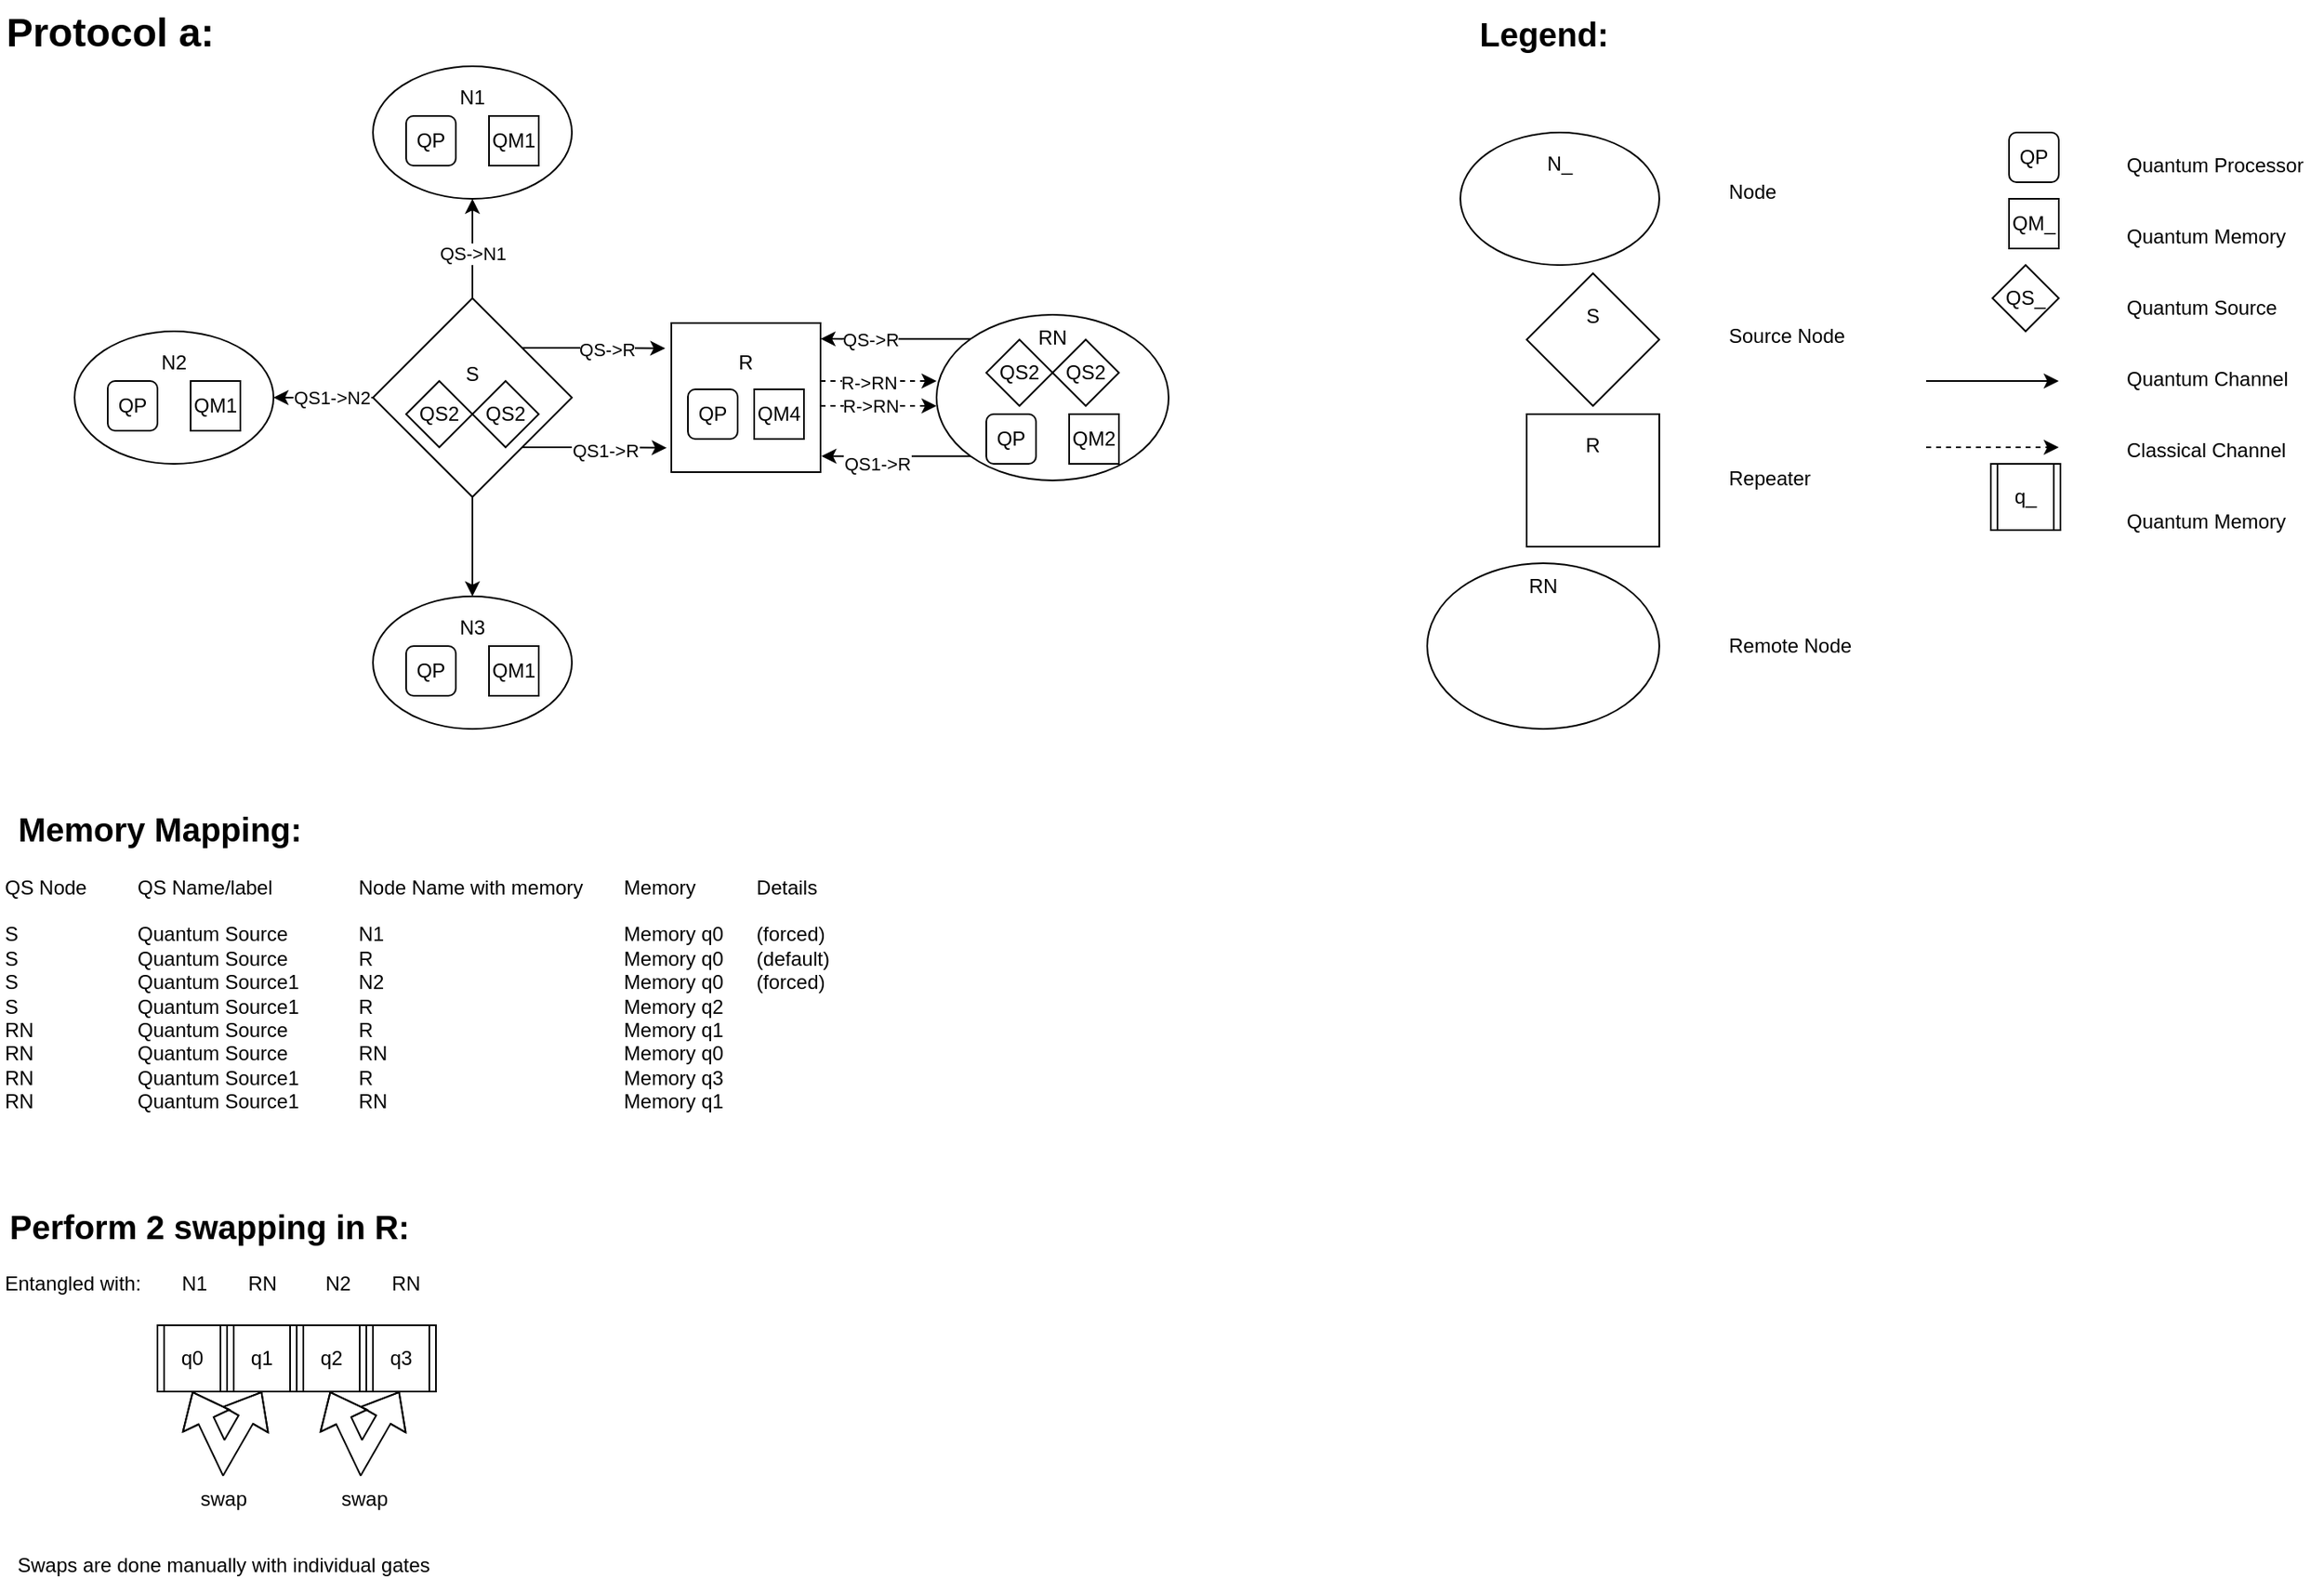 <mxfile version="24.6.4" type="device">
  <diagram name="Page-1" id="dVKG3GEPzbiWDeYoe4Eq">
    <mxGraphModel dx="954" dy="599" grid="1" gridSize="10" guides="1" tooltips="1" connect="1" arrows="1" fold="1" page="1" pageScale="1" pageWidth="827" pageHeight="1169" math="0" shadow="0">
      <root>
        <mxCell id="0" />
        <mxCell id="1" parent="0" />
        <mxCell id="TDSQbMUx6A5pPO5LPqoz-3" value="QP" style="rounded=1;whiteSpace=wrap;html=1;" parent="1" vertex="1">
          <mxGeometry x="1251" y="120" width="30" height="30" as="geometry" />
        </mxCell>
        <mxCell id="TDSQbMUx6A5pPO5LPqoz-5" value="QM_" style="whiteSpace=wrap;html=1;aspect=fixed;" parent="1" vertex="1">
          <mxGeometry x="1251" y="160" width="30" height="30" as="geometry" />
        </mxCell>
        <mxCell id="TDSQbMUx6A5pPO5LPqoz-36" style="edgeStyle=orthogonalEdgeStyle;rounded=0;orthogonalLoop=1;jettySize=auto;html=1;exitX=0;exitY=0.5;exitDx=0;exitDy=0;entryX=1;entryY=0.5;entryDx=0;entryDy=0;" parent="1" source="TDSQbMUx6A5pPO5LPqoz-15" target="TDSQbMUx6A5pPO5LPqoz-30" edge="1">
          <mxGeometry relative="1" as="geometry" />
        </mxCell>
        <mxCell id="TDSQbMUx6A5pPO5LPqoz-72" value="QS1-&amp;gt;N2" style="edgeLabel;html=1;align=center;verticalAlign=middle;resizable=0;points=[];" parent="TDSQbMUx6A5pPO5LPqoz-36" vertex="1" connectable="0">
          <mxGeometry x="-0.167" relative="1" as="geometry">
            <mxPoint as="offset" />
          </mxGeometry>
        </mxCell>
        <mxCell id="TDSQbMUx6A5pPO5LPqoz-37" style="edgeStyle=orthogonalEdgeStyle;rounded=0;orthogonalLoop=1;jettySize=auto;html=1;exitX=0.5;exitY=1;exitDx=0;exitDy=0;entryX=0.5;entryY=0;entryDx=0;entryDy=0;" parent="1" source="TDSQbMUx6A5pPO5LPqoz-15" target="TDSQbMUx6A5pPO5LPqoz-33" edge="1">
          <mxGeometry relative="1" as="geometry" />
        </mxCell>
        <mxCell id="TDSQbMUx6A5pPO5LPqoz-38" style="edgeStyle=orthogonalEdgeStyle;rounded=0;orthogonalLoop=1;jettySize=auto;html=1;exitX=0.5;exitY=0;exitDx=0;exitDy=0;entryX=0.5;entryY=1;entryDx=0;entryDy=0;" parent="1" source="TDSQbMUx6A5pPO5LPqoz-15" target="TDSQbMUx6A5pPO5LPqoz-27" edge="1">
          <mxGeometry relative="1" as="geometry" />
        </mxCell>
        <mxCell id="TDSQbMUx6A5pPO5LPqoz-71" value="QS-&amp;gt;N1" style="edgeLabel;html=1;align=center;verticalAlign=middle;resizable=0;points=[];" parent="TDSQbMUx6A5pPO5LPqoz-38" vertex="1" connectable="0">
          <mxGeometry x="-0.092" relative="1" as="geometry">
            <mxPoint as="offset" />
          </mxGeometry>
        </mxCell>
        <mxCell id="TDSQbMUx6A5pPO5LPqoz-15" value="S&lt;div&gt;&lt;br&gt;&lt;/div&gt;&lt;div&gt;&lt;br&gt;&lt;/div&gt;" style="rhombus;whiteSpace=wrap;html=1;" parent="1" vertex="1">
          <mxGeometry x="264" y="220" width="120" height="120" as="geometry" />
        </mxCell>
        <mxCell id="TDSQbMUx6A5pPO5LPqoz-18" value="S&lt;div&gt;&lt;br&gt;&lt;/div&gt;&lt;div&gt;&lt;br&gt;&lt;/div&gt;" style="rhombus;whiteSpace=wrap;html=1;" parent="1" vertex="1">
          <mxGeometry x="960" y="205" width="80" height="80" as="geometry" />
        </mxCell>
        <mxCell id="TDSQbMUx6A5pPO5LPqoz-19" value="QS_" style="rhombus;whiteSpace=wrap;html=1;" parent="1" vertex="1">
          <mxGeometry x="1241" y="200" width="40" height="40" as="geometry" />
        </mxCell>
        <mxCell id="TDSQbMUx6A5pPO5LPqoz-20" value="QS2" style="rhombus;whiteSpace=wrap;html=1;" parent="1" vertex="1">
          <mxGeometry x="284" y="270" width="40" height="40" as="geometry" />
        </mxCell>
        <mxCell id="TDSQbMUx6A5pPO5LPqoz-21" value="QS2" style="rhombus;whiteSpace=wrap;html=1;" parent="1" vertex="1">
          <mxGeometry x="324" y="270" width="40" height="40" as="geometry" />
        </mxCell>
        <mxCell id="TDSQbMUx6A5pPO5LPqoz-25" value="Protocol a:" style="text;strokeColor=none;fillColor=none;html=1;fontSize=24;fontStyle=1;verticalAlign=middle;align=center;" parent="1" vertex="1">
          <mxGeometry x="40" y="40" width="130" height="40" as="geometry" />
        </mxCell>
        <mxCell id="TDSQbMUx6A5pPO5LPqoz-26" value="" style="endArrow=classic;html=1;rounded=0;" parent="1" edge="1">
          <mxGeometry width="50" height="50" relative="1" as="geometry">
            <mxPoint x="1201" y="270" as="sourcePoint" />
            <mxPoint x="1281" y="270" as="targetPoint" />
          </mxGeometry>
        </mxCell>
        <mxCell id="TDSQbMUx6A5pPO5LPqoz-27" value="N1&lt;div&gt;&lt;br&gt;&lt;/div&gt;&lt;div&gt;&lt;br&gt;&lt;/div&gt;&lt;div&gt;&lt;br&gt;&lt;/div&gt;" style="ellipse;whiteSpace=wrap;html=1;" parent="1" vertex="1">
          <mxGeometry x="264" y="80" width="120" height="80" as="geometry" />
        </mxCell>
        <mxCell id="TDSQbMUx6A5pPO5LPqoz-28" value="QP" style="rounded=1;whiteSpace=wrap;html=1;" parent="1" vertex="1">
          <mxGeometry x="284" y="110" width="30" height="30" as="geometry" />
        </mxCell>
        <mxCell id="TDSQbMUx6A5pPO5LPqoz-29" value="QM1" style="whiteSpace=wrap;html=1;aspect=fixed;" parent="1" vertex="1">
          <mxGeometry x="334" y="110" width="30" height="30" as="geometry" />
        </mxCell>
        <mxCell id="TDSQbMUx6A5pPO5LPqoz-30" value="N2&lt;div&gt;&lt;br&gt;&lt;/div&gt;&lt;div&gt;&lt;br&gt;&lt;/div&gt;&lt;div&gt;&lt;br&gt;&lt;/div&gt;" style="ellipse;whiteSpace=wrap;html=1;" parent="1" vertex="1">
          <mxGeometry x="84" y="240" width="120" height="80" as="geometry" />
        </mxCell>
        <mxCell id="TDSQbMUx6A5pPO5LPqoz-31" value="QP" style="rounded=1;whiteSpace=wrap;html=1;" parent="1" vertex="1">
          <mxGeometry x="104" y="270" width="30" height="30" as="geometry" />
        </mxCell>
        <mxCell id="TDSQbMUx6A5pPO5LPqoz-32" value="QM1" style="whiteSpace=wrap;html=1;aspect=fixed;" parent="1" vertex="1">
          <mxGeometry x="154" y="270" width="30" height="30" as="geometry" />
        </mxCell>
        <mxCell id="TDSQbMUx6A5pPO5LPqoz-33" value="N3&lt;div&gt;&lt;br&gt;&lt;/div&gt;&lt;div&gt;&lt;br&gt;&lt;/div&gt;&lt;div&gt;&lt;br&gt;&lt;/div&gt;" style="ellipse;whiteSpace=wrap;html=1;" parent="1" vertex="1">
          <mxGeometry x="264" y="400" width="120" height="80" as="geometry" />
        </mxCell>
        <mxCell id="TDSQbMUx6A5pPO5LPqoz-34" value="QP" style="rounded=1;whiteSpace=wrap;html=1;" parent="1" vertex="1">
          <mxGeometry x="284" y="430" width="30" height="30" as="geometry" />
        </mxCell>
        <mxCell id="TDSQbMUx6A5pPO5LPqoz-35" value="QM1" style="whiteSpace=wrap;html=1;aspect=fixed;" parent="1" vertex="1">
          <mxGeometry x="334" y="430" width="30" height="30" as="geometry" />
        </mxCell>
        <mxCell id="TDSQbMUx6A5pPO5LPqoz-39" value="N_&lt;div&gt;&lt;br&gt;&lt;/div&gt;&lt;div&gt;&lt;br&gt;&lt;/div&gt;&lt;div&gt;&lt;br&gt;&lt;/div&gt;" style="ellipse;whiteSpace=wrap;html=1;" parent="1" vertex="1">
          <mxGeometry x="920" y="120" width="120" height="80" as="geometry" />
        </mxCell>
        <mxCell id="TDSQbMUx6A5pPO5LPqoz-40" value="R&lt;div&gt;&lt;br&gt;&lt;/div&gt;&lt;div&gt;&lt;br&gt;&lt;/div&gt;&lt;div&gt;&lt;br&gt;&lt;/div&gt;" style="whiteSpace=wrap;html=1;aspect=fixed;" parent="1" vertex="1">
          <mxGeometry x="444" y="235" width="90" height="90" as="geometry" />
        </mxCell>
        <mxCell id="TDSQbMUx6A5pPO5LPqoz-42" value="R&lt;div&gt;&lt;br&gt;&lt;/div&gt;&lt;div&gt;&lt;br&gt;&lt;/div&gt;&lt;div&gt;&lt;br&gt;&lt;/div&gt;" style="whiteSpace=wrap;html=1;aspect=fixed;" parent="1" vertex="1">
          <mxGeometry x="960" y="290" width="80" height="80" as="geometry" />
        </mxCell>
        <mxCell id="TDSQbMUx6A5pPO5LPqoz-43" value="QP" style="rounded=1;whiteSpace=wrap;html=1;" parent="1" vertex="1">
          <mxGeometry x="454" y="275" width="30" height="30" as="geometry" />
        </mxCell>
        <mxCell id="TDSQbMUx6A5pPO5LPqoz-44" value="QM4" style="whiteSpace=wrap;html=1;aspect=fixed;" parent="1" vertex="1">
          <mxGeometry x="494" y="275" width="30" height="30" as="geometry" />
        </mxCell>
        <mxCell id="TDSQbMUx6A5pPO5LPqoz-45" style="edgeStyle=orthogonalEdgeStyle;rounded=0;orthogonalLoop=1;jettySize=auto;html=1;exitX=0.5;exitY=1;exitDx=0;exitDy=0;" parent="1" source="TDSQbMUx6A5pPO5LPqoz-44" target="TDSQbMUx6A5pPO5LPqoz-44" edge="1">
          <mxGeometry relative="1" as="geometry" />
        </mxCell>
        <mxCell id="TDSQbMUx6A5pPO5LPqoz-46" style="edgeStyle=orthogonalEdgeStyle;rounded=0;orthogonalLoop=1;jettySize=auto;html=1;exitX=1;exitY=0;exitDx=0;exitDy=0;entryX=-0.041;entryY=0.17;entryDx=0;entryDy=0;entryPerimeter=0;" parent="1" source="TDSQbMUx6A5pPO5LPqoz-15" target="TDSQbMUx6A5pPO5LPqoz-40" edge="1">
          <mxGeometry relative="1" as="geometry" />
        </mxCell>
        <mxCell id="TDSQbMUx6A5pPO5LPqoz-73" value="QS-&amp;gt;R" style="edgeLabel;html=1;align=center;verticalAlign=middle;resizable=0;points=[];" parent="TDSQbMUx6A5pPO5LPqoz-46" vertex="1" connectable="0">
          <mxGeometry x="-0.072" y="-1" relative="1" as="geometry">
            <mxPoint x="11" as="offset" />
          </mxGeometry>
        </mxCell>
        <mxCell id="TDSQbMUx6A5pPO5LPqoz-48" style="edgeStyle=orthogonalEdgeStyle;rounded=0;orthogonalLoop=1;jettySize=auto;html=1;exitX=1;exitY=1;exitDx=0;exitDy=0;entryX=-0.031;entryY=0.837;entryDx=0;entryDy=0;entryPerimeter=0;" parent="1" source="TDSQbMUx6A5pPO5LPqoz-15" target="TDSQbMUx6A5pPO5LPqoz-40" edge="1">
          <mxGeometry relative="1" as="geometry" />
        </mxCell>
        <mxCell id="TDSQbMUx6A5pPO5LPqoz-75" value="QS1-&amp;gt;R" style="edgeLabel;html=1;align=center;verticalAlign=middle;resizable=0;points=[];" parent="TDSQbMUx6A5pPO5LPqoz-48" vertex="1" connectable="0">
          <mxGeometry x="-0.113" y="-1" relative="1" as="geometry">
            <mxPoint x="11" y="1" as="offset" />
          </mxGeometry>
        </mxCell>
        <mxCell id="TDSQbMUx6A5pPO5LPqoz-49" value="&lt;div&gt;RN&lt;/div&gt;&lt;div&gt;&lt;br&gt;&lt;/div&gt;&lt;div&gt;&lt;br&gt;&lt;/div&gt;&lt;div&gt;&lt;br&gt;&lt;/div&gt;&lt;div&gt;&lt;br&gt;&lt;/div&gt;&lt;div&gt;&lt;br&gt;&lt;/div&gt;" style="ellipse;whiteSpace=wrap;html=1;" parent="1" vertex="1">
          <mxGeometry x="604" y="230" width="140" height="100" as="geometry" />
        </mxCell>
        <mxCell id="TDSQbMUx6A5pPO5LPqoz-50" value="QP" style="rounded=1;whiteSpace=wrap;html=1;" parent="1" vertex="1">
          <mxGeometry x="634" y="290" width="30" height="30" as="geometry" />
        </mxCell>
        <mxCell id="TDSQbMUx6A5pPO5LPqoz-51" value="QM2" style="whiteSpace=wrap;html=1;aspect=fixed;" parent="1" vertex="1">
          <mxGeometry x="684" y="290" width="30" height="30" as="geometry" />
        </mxCell>
        <mxCell id="TDSQbMUx6A5pPO5LPqoz-57" value="QS2" style="rhombus;whiteSpace=wrap;html=1;" parent="1" vertex="1">
          <mxGeometry x="634" y="245" width="40" height="40" as="geometry" />
        </mxCell>
        <mxCell id="TDSQbMUx6A5pPO5LPqoz-58" value="QS2" style="rhombus;whiteSpace=wrap;html=1;" parent="1" vertex="1">
          <mxGeometry x="674" y="245" width="40" height="40" as="geometry" />
        </mxCell>
        <mxCell id="TDSQbMUx6A5pPO5LPqoz-59" style="edgeStyle=orthogonalEdgeStyle;rounded=0;orthogonalLoop=1;jettySize=auto;html=1;exitX=0;exitY=0;exitDx=0;exitDy=0;entryX=1;entryY=0.106;entryDx=0;entryDy=0;entryPerimeter=0;" parent="1" source="TDSQbMUx6A5pPO5LPqoz-49" target="TDSQbMUx6A5pPO5LPqoz-40" edge="1">
          <mxGeometry relative="1" as="geometry" />
        </mxCell>
        <mxCell id="TDSQbMUx6A5pPO5LPqoz-76" value="QS-&amp;gt;R" style="edgeLabel;html=1;align=center;verticalAlign=middle;resizable=0;points=[];" parent="TDSQbMUx6A5pPO5LPqoz-59" vertex="1" connectable="0">
          <mxGeometry x="0.385" y="1" relative="1" as="geometry">
            <mxPoint x="2" y="-1" as="offset" />
          </mxGeometry>
        </mxCell>
        <mxCell id="TDSQbMUx6A5pPO5LPqoz-60" style="edgeStyle=orthogonalEdgeStyle;rounded=0;orthogonalLoop=1;jettySize=auto;html=1;exitX=0;exitY=1;exitDx=0;exitDy=0;entryX=1.006;entryY=0.893;entryDx=0;entryDy=0;entryPerimeter=0;" parent="1" source="TDSQbMUx6A5pPO5LPqoz-49" target="TDSQbMUx6A5pPO5LPqoz-40" edge="1">
          <mxGeometry relative="1" as="geometry" />
        </mxCell>
        <mxCell id="TDSQbMUx6A5pPO5LPqoz-77" value="QS1-&amp;gt;R" style="edgeLabel;html=1;align=center;verticalAlign=middle;resizable=0;points=[];" parent="TDSQbMUx6A5pPO5LPqoz-60" vertex="1" connectable="0">
          <mxGeometry x="0.567" y="3" relative="1" as="geometry">
            <mxPoint x="14" y="1" as="offset" />
          </mxGeometry>
        </mxCell>
        <mxCell id="TDSQbMUx6A5pPO5LPqoz-61" value="" style="endArrow=classic;html=1;rounded=0;dashed=1;" parent="1" edge="1">
          <mxGeometry width="50" height="50" relative="1" as="geometry">
            <mxPoint x="534" y="270" as="sourcePoint" />
            <mxPoint x="604" y="270" as="targetPoint" />
          </mxGeometry>
        </mxCell>
        <mxCell id="TDSQbMUx6A5pPO5LPqoz-80" value="R-&amp;gt;RN" style="edgeLabel;html=1;align=center;verticalAlign=middle;resizable=0;points=[];" parent="TDSQbMUx6A5pPO5LPqoz-61" vertex="1" connectable="0">
          <mxGeometry x="-0.168" y="-1" relative="1" as="geometry">
            <mxPoint as="offset" />
          </mxGeometry>
        </mxCell>
        <mxCell id="TDSQbMUx6A5pPO5LPqoz-62" value="" style="endArrow=classic;html=1;rounded=0;dashed=1;" parent="1" edge="1">
          <mxGeometry width="50" height="50" relative="1" as="geometry">
            <mxPoint x="534" y="285" as="sourcePoint" />
            <mxPoint x="604" y="285" as="targetPoint" />
          </mxGeometry>
        </mxCell>
        <mxCell id="TDSQbMUx6A5pPO5LPqoz-78" value="R-&amp;gt;RN" style="edgeLabel;html=1;align=center;verticalAlign=middle;resizable=0;points=[];" parent="TDSQbMUx6A5pPO5LPqoz-62" vertex="1" connectable="0">
          <mxGeometry x="-0.345" y="-2" relative="1" as="geometry">
            <mxPoint x="7" y="-2" as="offset" />
          </mxGeometry>
        </mxCell>
        <mxCell id="TDSQbMUx6A5pPO5LPqoz-63" value="&lt;div&gt;RN&lt;/div&gt;&lt;div&gt;&lt;br&gt;&lt;/div&gt;&lt;div&gt;&lt;br&gt;&lt;/div&gt;&lt;div&gt;&lt;br&gt;&lt;/div&gt;&lt;div&gt;&lt;br&gt;&lt;/div&gt;&lt;div&gt;&lt;br&gt;&lt;/div&gt;" style="ellipse;whiteSpace=wrap;html=1;" parent="1" vertex="1">
          <mxGeometry x="900" y="380" width="140" height="100" as="geometry" />
        </mxCell>
        <mxCell id="TDSQbMUx6A5pPO5LPqoz-64" value="" style="endArrow=classic;html=1;rounded=0;dashed=1;" parent="1" edge="1">
          <mxGeometry width="50" height="50" relative="1" as="geometry">
            <mxPoint x="1201" y="310" as="sourcePoint" />
            <mxPoint x="1281" y="310" as="targetPoint" />
          </mxGeometry>
        </mxCell>
        <mxCell id="TDSQbMUx6A5pPO5LPqoz-67" value="Node&lt;div&gt;&lt;br&gt;&lt;/div&gt;&lt;div&gt;&lt;br&gt;&lt;/div&gt;&lt;div&gt;&lt;br&gt;&lt;/div&gt;&lt;div&gt;&lt;br&gt;&lt;/div&gt;&lt;div&gt;&lt;br&gt;&lt;/div&gt;&lt;div&gt;Source Node&lt;/div&gt;&lt;div&gt;&lt;br&gt;&lt;/div&gt;&lt;div&gt;&lt;br&gt;&lt;/div&gt;&lt;div&gt;&lt;br&gt;&lt;/div&gt;&lt;div&gt;&lt;br&gt;&lt;/div&gt;&lt;div&gt;&lt;br&gt;&lt;/div&gt;&lt;div&gt;Repeater&lt;/div&gt;&lt;div&gt;&lt;br&gt;&lt;/div&gt;&lt;div&gt;&lt;br&gt;&lt;/div&gt;&lt;div&gt;&lt;br&gt;&lt;/div&gt;&lt;div&gt;&lt;br&gt;&lt;/div&gt;&lt;div&gt;&lt;br&gt;&lt;/div&gt;&lt;div&gt;&lt;br&gt;&lt;/div&gt;&lt;div&gt;Remote Node&lt;/div&gt;&lt;div&gt;&lt;br&gt;&lt;/div&gt;" style="text;html=1;align=left;verticalAlign=middle;whiteSpace=wrap;rounded=0;" parent="1" vertex="1">
          <mxGeometry x="1080" y="120" width="95" height="360" as="geometry" />
        </mxCell>
        <mxCell id="TDSQbMUx6A5pPO5LPqoz-69" value="&lt;div&gt;&lt;br&gt;&lt;/div&gt;&lt;div&gt;Quantum Processor&lt;/div&gt;&lt;div&gt;&lt;br&gt;&lt;/div&gt;&lt;div&gt;&lt;br&gt;&lt;/div&gt;&lt;div&gt;Quantum Memory&lt;/div&gt;&lt;div&gt;&lt;br&gt;&lt;/div&gt;&lt;div&gt;&lt;br&gt;&lt;/div&gt;Quantum Source&lt;div&gt;&lt;br&gt;&lt;/div&gt;&lt;div&gt;&lt;br&gt;&lt;/div&gt;&lt;div&gt;Quantum Channel&lt;/div&gt;&lt;div&gt;&lt;br&gt;&lt;/div&gt;&lt;div&gt;&lt;br&gt;&lt;/div&gt;&lt;div&gt;Classical Channel&lt;/div&gt;&lt;div&gt;&lt;br&gt;&lt;/div&gt;&lt;div&gt;&lt;br&gt;&lt;/div&gt;&lt;div&gt;Quantum Memory&lt;/div&gt;" style="text;html=1;align=left;verticalAlign=middle;whiteSpace=wrap;rounded=0;" parent="1" vertex="1">
          <mxGeometry x="1320" y="120" width="120" height="240" as="geometry" />
        </mxCell>
        <mxCell id="TDSQbMUx6A5pPO5LPqoz-70" value="Legend:" style="text;strokeColor=none;fillColor=none;html=1;fontSize=20;fontStyle=1;verticalAlign=middle;align=center;" parent="1" vertex="1">
          <mxGeometry x="920" y="40" width="100" height="40" as="geometry" />
        </mxCell>
        <mxCell id="6ZekbZQsyrOJWmKaFdWu-1" value="Memory Mapping:" style="text;strokeColor=none;fillColor=none;html=1;fontSize=20;fontStyle=1;verticalAlign=middle;align=center;" parent="1" vertex="1">
          <mxGeometry x="40" y="520" width="190" height="40" as="geometry" />
        </mxCell>
        <mxCell id="6ZekbZQsyrOJWmKaFdWu-2" value="Perform 2 swapping in R:" style="text;strokeColor=none;fillColor=none;html=1;fontSize=20;fontStyle=1;verticalAlign=middle;align=center;" parent="1" vertex="1">
          <mxGeometry x="40" y="760" width="250" height="40" as="geometry" />
        </mxCell>
        <mxCell id="6ZekbZQsyrOJWmKaFdWu-3" value="q_" style="shape=process;whiteSpace=wrap;html=1;backgroundOutline=1;" parent="1" vertex="1">
          <mxGeometry x="1240" y="320" width="42" height="40" as="geometry" />
        </mxCell>
        <mxCell id="6ZekbZQsyrOJWmKaFdWu-7" value="q0" style="shape=process;whiteSpace=wrap;html=1;backgroundOutline=1;" parent="1" vertex="1">
          <mxGeometry x="134" y="840" width="42" height="40" as="geometry" />
        </mxCell>
        <mxCell id="6ZekbZQsyrOJWmKaFdWu-8" value="q1" style="shape=process;whiteSpace=wrap;html=1;backgroundOutline=1;" parent="1" vertex="1">
          <mxGeometry x="176" y="840" width="42" height="40" as="geometry" />
        </mxCell>
        <mxCell id="6ZekbZQsyrOJWmKaFdWu-9" value="q2" style="shape=process;whiteSpace=wrap;html=1;backgroundOutline=1;" parent="1" vertex="1">
          <mxGeometry x="218" y="840" width="42" height="40" as="geometry" />
        </mxCell>
        <mxCell id="6ZekbZQsyrOJWmKaFdWu-10" value="q3" style="shape=process;whiteSpace=wrap;html=1;backgroundOutline=1;" parent="1" vertex="1">
          <mxGeometry x="260" y="840" width="42" height="40" as="geometry" />
        </mxCell>
        <mxCell id="6ZekbZQsyrOJWmKaFdWu-11" value="" style="shape=flexArrow;endArrow=classic;startArrow=classic;html=1;rounded=0;entryX=0.5;entryY=1;entryDx=0;entryDy=0;exitX=0.5;exitY=1;exitDx=0;exitDy=0;" parent="1" source="6ZekbZQsyrOJWmKaFdWu-7" target="6ZekbZQsyrOJWmKaFdWu-8" edge="1">
          <mxGeometry width="100" height="100" relative="1" as="geometry">
            <mxPoint x="118" y="1000" as="sourcePoint" />
            <mxPoint x="218" y="900" as="targetPoint" />
            <Array as="points">
              <mxPoint x="174" y="920" />
            </Array>
          </mxGeometry>
        </mxCell>
        <mxCell id="6ZekbZQsyrOJWmKaFdWu-12" value="" style="shape=flexArrow;endArrow=classic;startArrow=classic;html=1;rounded=0;entryX=0.5;entryY=1;entryDx=0;entryDy=0;exitX=0.5;exitY=1;exitDx=0;exitDy=0;" parent="1" edge="1">
          <mxGeometry width="100" height="100" relative="1" as="geometry">
            <mxPoint x="238" y="880" as="sourcePoint" />
            <mxPoint x="280" y="880" as="targetPoint" />
            <Array as="points">
              <mxPoint x="257" y="920" />
            </Array>
          </mxGeometry>
        </mxCell>
        <mxCell id="6ZekbZQsyrOJWmKaFdWu-13" value="swap" style="text;html=1;align=center;verticalAlign=middle;whiteSpace=wrap;rounded=0;" parent="1" vertex="1">
          <mxGeometry x="144" y="930" width="60" height="30" as="geometry" />
        </mxCell>
        <mxCell id="6ZekbZQsyrOJWmKaFdWu-14" value="swap" style="text;html=1;align=center;verticalAlign=middle;whiteSpace=wrap;rounded=0;" parent="1" vertex="1">
          <mxGeometry x="229" y="930" width="60" height="30" as="geometry" />
        </mxCell>
        <mxCell id="6ZekbZQsyrOJWmKaFdWu-15" value="Swaps are done manually with individual gates" style="text;html=1;align=center;verticalAlign=middle;whiteSpace=wrap;rounded=0;" parent="1" vertex="1">
          <mxGeometry x="39" y="970" width="270" height="30" as="geometry" />
        </mxCell>
        <mxCell id="6ZekbZQsyrOJWmKaFdWu-17" value="&lt;div&gt;QS Node&lt;span style=&quot;white-space: pre;&quot;&gt;&#x9;&#x9;QS Name/label&#x9;&#x9;Node Name with memory&#x9;Memory&#x9;&#x9;Details&lt;/span&gt;&lt;br&gt;&lt;/div&gt;&lt;div&gt;&lt;span style=&quot;white-space: pre;&quot;&gt;&lt;br&gt;&lt;/span&gt;&lt;/div&gt;S&lt;span style=&quot;white-space: pre;&quot;&gt;&#x9;&lt;/span&gt;&lt;span style=&quot;white-space: pre;&quot;&gt;&#x9;&lt;/span&gt;&lt;span style=&quot;white-space: pre;&quot;&gt;&#x9;Quantum Source&lt;span style=&quot;white-space: pre;&quot;&gt;&#x9;&lt;/span&gt;&lt;span style=&quot;white-space: pre;&quot;&gt;&#x9;&lt;/span&gt;&lt;span style=&quot;white-space: pre;&quot;&gt;N1 &lt;span style=&quot;white-space: pre;&quot;&gt;&#x9;&lt;span style=&quot;white-space: pre;&quot;&gt;&#x9;&lt;span style=&quot;white-space: pre;&quot;&gt;&#x9;&lt;/span&gt;&lt;span style=&quot;white-space: pre;&quot;&gt;&#x9;&lt;/span&gt;&lt;span style=&quot;white-space: pre;&quot;&gt;&#x9;&lt;/span&gt;&lt;span style=&quot;white-space: pre;&quot;&gt;&#x9;&lt;/span&gt;&lt;/span&gt;&lt;/span&gt;Memory q0 &lt;span style=&quot;white-space: pre;&quot;&gt;&#x9;&lt;/span&gt;(forced)&lt;br&gt;&lt;/span&gt;&lt;/span&gt;&lt;div&gt;S&lt;span style=&quot;white-space: pre;&quot;&gt;&#x9;&lt;/span&gt;&lt;span style=&quot;white-space: pre;&quot;&gt;&#x9;&lt;/span&gt;&lt;span style=&quot;white-space: pre;&quot;&gt;&#x9;Quantum Source&#x9;&#x9;R&lt;span style=&quot;white-space: pre;&quot;&gt;&#x9;&lt;/span&gt;&lt;/span&gt;&lt;span style=&quot;white-space: pre;&quot;&gt;&lt;span style=&quot;white-space: pre;&quot;&gt; &lt;span style=&quot;white-space: pre;&quot;&gt;&#x9;&lt;span style=&quot;white-space: pre;&quot;&gt;&#x9;&lt;/span&gt;&lt;span style=&quot;white-space: pre;&quot;&gt;&#x9;&lt;/span&gt;&lt;span style=&quot;white-space: pre;&quot;&gt;&#x9;&lt;/span&gt;&lt;span style=&quot;white-space: pre;&quot;&gt;&#x9;&lt;/span&gt;&lt;/span&gt;Memory q0  &lt;span style=&quot;white-space: pre;&quot;&gt;&#x9;&lt;/span&gt;(default)&lt;/span&gt;&lt;/span&gt;&lt;/div&gt;&lt;div&gt;S&lt;span style=&quot;white-space: pre;&quot;&gt;&#x9;&lt;/span&gt;&lt;span style=&quot;white-space: pre;&quot;&gt;&#x9;&lt;/span&gt;&lt;span style=&quot;white-space: pre;&quot;&gt;&#x9;Quantum Source1&#x9;&#x9;N2 &#x9;&lt;span style=&quot;white-space: pre;&quot;&gt;&#x9;&lt;span style=&quot;white-space: pre;&quot;&gt;&#x9;&lt;/span&gt;&lt;span style=&quot;white-space: pre;&quot;&gt;&#x9;&lt;/span&gt;&lt;span style=&quot;white-space: pre;&quot;&gt;&#x9;&lt;/span&gt;&lt;span style=&quot;white-space: pre;&quot;&gt;&#x9;&lt;/span&gt;&lt;/span&gt;Memory q0 &#x9;(forced)&lt;br&gt;&lt;/span&gt;&lt;div&gt;S&lt;span style=&quot;white-space: pre;&quot;&gt;&#x9;&lt;/span&gt;&lt;span style=&quot;white-space: pre;&quot;&gt;&#x9;&lt;/span&gt;&lt;span style=&quot;white-space: pre;&quot;&gt;&#x9;Quantum Source1&#x9;&#x9;R&#x9;&lt;/span&gt;&lt;span style=&quot;white-space: pre;&quot;&gt; &lt;span style=&quot;white-space: pre;&quot;&gt;&#x9;&lt;span style=&quot;white-space: pre;&quot;&gt;&#x9;&lt;/span&gt;&lt;span style=&quot;white-space: pre;&quot;&gt;&#x9;&lt;/span&gt;&lt;span style=&quot;white-space: pre;&quot;&gt;&#x9;&lt;/span&gt;&lt;span style=&quot;white-space: pre;&quot;&gt;&#x9;&lt;/span&gt;&lt;/span&gt;Memory q2 &lt;span style=&quot;white-space: pre;&quot;&gt;&#x9;&lt;/span&gt;&lt;/span&gt;&lt;/div&gt;&lt;/div&gt;&lt;div&gt;RN&lt;span style=&quot;white-space: pre;&quot;&gt;&#x9;&lt;/span&gt;&lt;span style=&quot;white-space: pre;&quot;&gt;&#x9;&lt;/span&gt;&lt;span style=&quot;white-space: pre;&quot;&gt;&#x9;Quantum Source&#x9;&#x9;R &#x9;&lt;span style=&quot;white-space: pre;&quot;&gt;&#x9;&lt;span style=&quot;white-space: pre;&quot;&gt;&#x9;&lt;/span&gt;&lt;span style=&quot;white-space: pre;&quot;&gt;&#x9;&lt;/span&gt;&lt;span style=&quot;white-space: pre;&quot;&gt;&#x9;&lt;/span&gt;&lt;span style=&quot;white-space: pre;&quot;&gt;&#x9;&lt;/span&gt;&lt;/span&gt;Memory q1 &#x9;&lt;br&gt;&lt;/span&gt;&lt;div&gt;RN&lt;span style=&quot;white-space: pre;&quot;&gt;&#x9;&lt;/span&gt;&lt;span style=&quot;white-space: pre;&quot;&gt;&#x9;&lt;/span&gt;&lt;span style=&quot;white-space: pre;&quot;&gt;&#x9;Quantum Source&#x9;&#x9;RN&#x9;&lt;/span&gt;&lt;span style=&quot;white-space: pre;&quot;&gt; &lt;span style=&quot;white-space: pre;&quot;&gt;&#x9;&lt;span style=&quot;white-space: pre;&quot;&gt;&#x9;&lt;/span&gt;&lt;span style=&quot;white-space: pre;&quot;&gt;&#x9;&lt;/span&gt;&lt;span style=&quot;white-space: pre;&quot;&gt;&#x9;&lt;/span&gt;&lt;span style=&quot;white-space: pre;&quot;&gt;&#x9;&lt;/span&gt;&lt;/span&gt;Memory q0  &#x9;&lt;/span&gt;&lt;/div&gt;&lt;div&gt;RN&lt;span style=&quot;white-space: pre;&quot;&gt;&#x9;&lt;/span&gt;&lt;span style=&quot;white-space: pre;&quot;&gt;&#x9;&lt;/span&gt;&lt;span style=&quot;white-space: pre;&quot;&gt;&#x9;Quantum Source1&#x9;&#x9;R &#x9;&lt;span style=&quot;white-space: pre;&quot;&gt;&#x9;&lt;span style=&quot;white-space: pre;&quot;&gt;&#x9;&lt;/span&gt;&lt;span style=&quot;white-space: pre;&quot;&gt;&#x9;&lt;/span&gt;&lt;span style=&quot;white-space: pre;&quot;&gt;&#x9;&lt;/span&gt;&lt;span style=&quot;white-space: pre;&quot;&gt;&#x9;&lt;/span&gt;&lt;/span&gt;Memory q3&#x9;&lt;br&gt;&lt;/span&gt;&lt;div&gt;RN&lt;span style=&quot;white-space: pre;&quot;&gt;&#x9;&lt;/span&gt;&lt;span style=&quot;white-space: pre;&quot;&gt;&#x9;&lt;/span&gt;&lt;span style=&quot;white-space: pre;&quot;&gt;&#x9;Quantum Source1&#x9;&#x9;RN&#x9;&lt;/span&gt;&lt;span style=&quot;white-space: pre;&quot;&gt; &lt;span style=&quot;white-space: pre;&quot;&gt;&#x9;&lt;span style=&quot;white-space: pre;&quot;&gt;&#x9;&lt;/span&gt;&lt;span style=&quot;white-space: pre;&quot;&gt;&#x9;&lt;/span&gt;&lt;span style=&quot;white-space: pre;&quot;&gt;&#x9;&lt;/span&gt;&lt;span style=&quot;white-space: pre;&quot;&gt;&#x9;&lt;/span&gt;&lt;/span&gt;Memory q1 &#x9;&lt;/span&gt;&lt;/div&gt;&lt;/div&gt;&lt;/div&gt;" style="text;html=1;align=left;verticalAlign=middle;whiteSpace=wrap;rounded=0;" parent="1" vertex="1">
          <mxGeometry x="40" y="560" width="590" height="160" as="geometry" />
        </mxCell>
        <mxCell id="jlj2QMJZJEnWQBQpmMhb-1" value="Entangled with:&lt;span style=&quot;white-space: pre;&quot;&gt;&#x9;N1&lt;span style=&quot;white-space: pre;&quot;&gt;&#x9;    &lt;/span&gt;&lt;span style=&quot;white-space: pre;&quot;&gt;RN&lt;span style=&quot;white-space: pre;&quot;&gt;&#x9;  &lt;/span&gt;&lt;span style=&quot;white-space: pre;&quot;&gt;N2&lt;span style=&quot;white-space: pre;&quot;&gt;&#x9;      &lt;/span&gt;&lt;span style=&quot;white-space: pre;&quot;&gt;RN&lt;/span&gt;&lt;span style=&quot;white-space: pre;&quot;&gt;&#x9;&lt;/span&gt;&lt;/span&gt;&lt;/span&gt;&lt;/span&gt;" style="text;html=1;align=left;verticalAlign=middle;whiteSpace=wrap;rounded=0;" vertex="1" parent="1">
          <mxGeometry x="40" y="800" width="320" height="30" as="geometry" />
        </mxCell>
      </root>
    </mxGraphModel>
  </diagram>
</mxfile>
